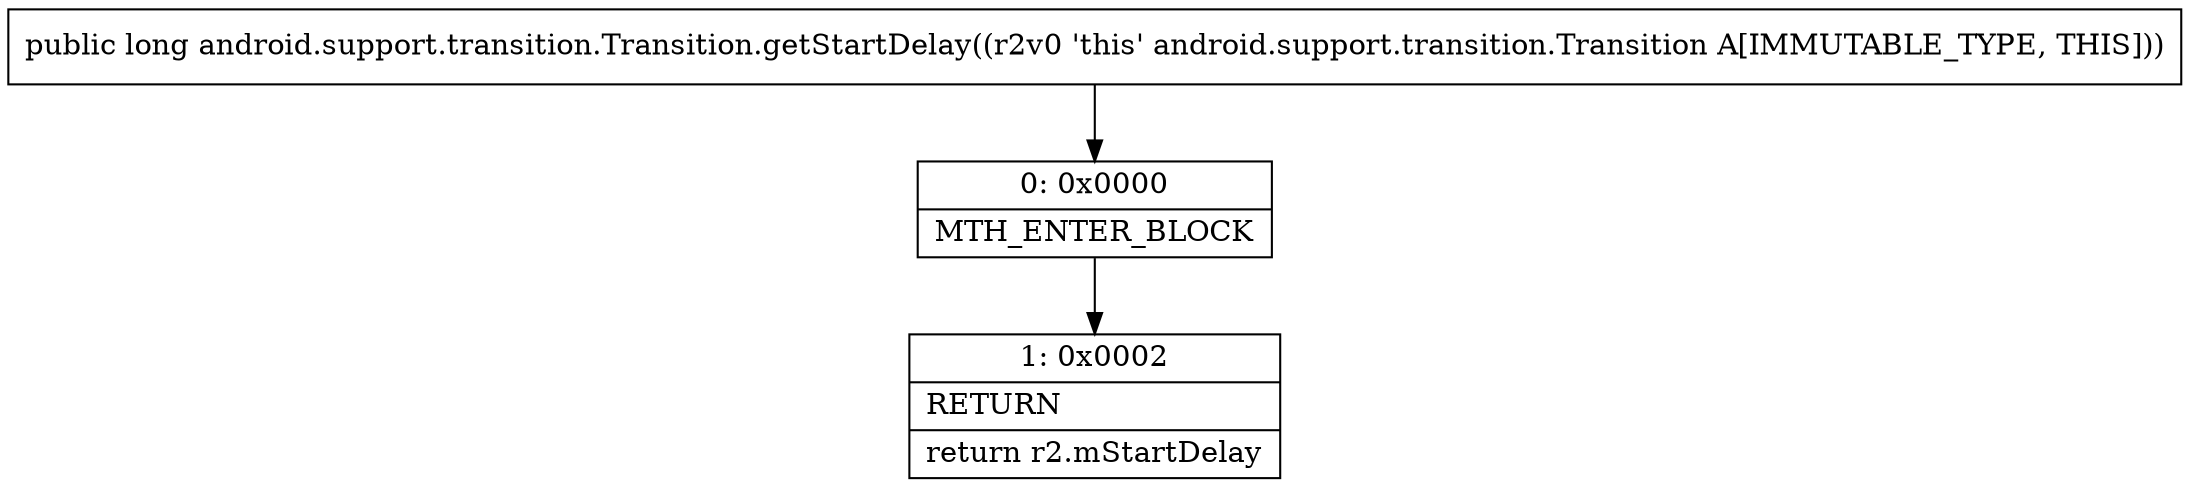 digraph "CFG forandroid.support.transition.Transition.getStartDelay()J" {
Node_0 [shape=record,label="{0\:\ 0x0000|MTH_ENTER_BLOCK\l}"];
Node_1 [shape=record,label="{1\:\ 0x0002|RETURN\l|return r2.mStartDelay\l}"];
MethodNode[shape=record,label="{public long android.support.transition.Transition.getStartDelay((r2v0 'this' android.support.transition.Transition A[IMMUTABLE_TYPE, THIS])) }"];
MethodNode -> Node_0;
Node_0 -> Node_1;
}

